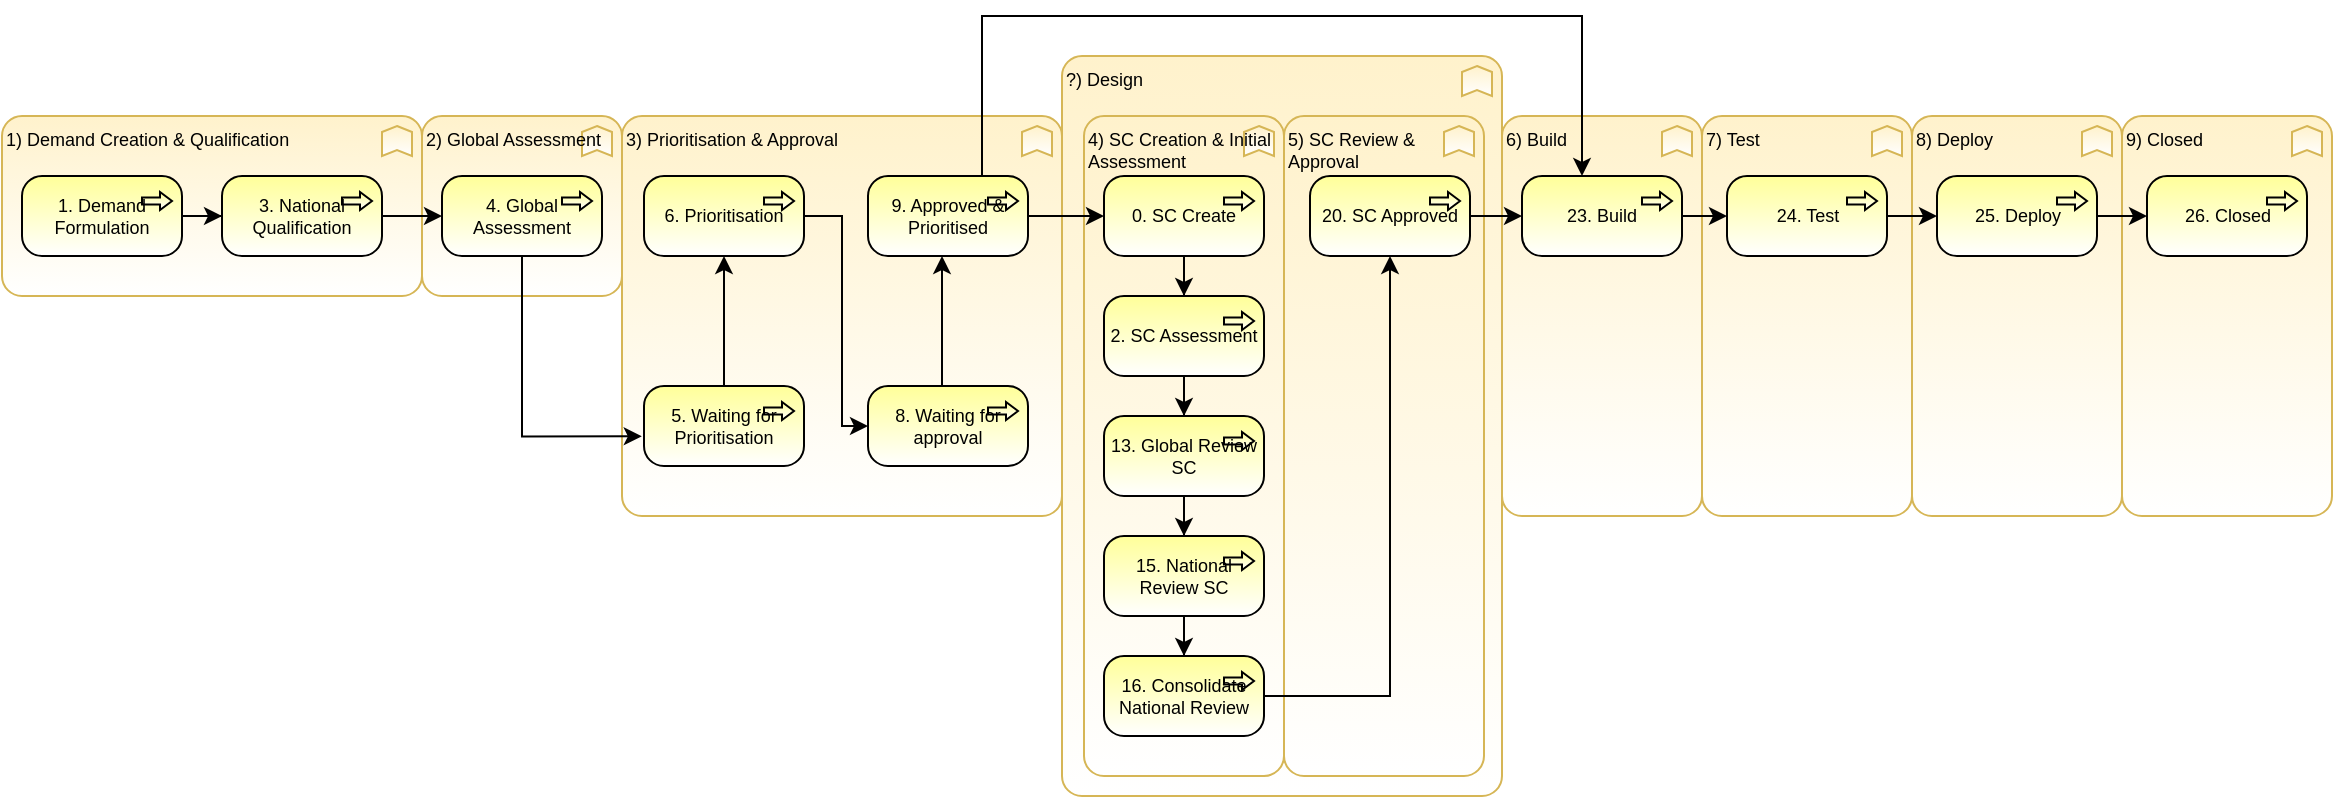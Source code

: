 <mxfile version="14.6.10" type="github" pages="2">
  <diagram id="prtHgNgQTEPvFCAcTncT" name="Page-1">
    <mxGraphModel dx="1442" dy="812" grid="1" gridSize="10" guides="1" tooltips="1" connect="1" arrows="1" fold="1" page="1" pageScale="1" pageWidth="1169" pageHeight="827" math="0" shadow="0">
      <root>
        <mxCell id="0" />
        <mxCell id="1" parent="0" />
        <mxCell id="kkAvzBFjIjQBJB4-EslT-38" value="?) Design" style="html=1;outlineConnect=0;whiteSpace=wrap;fillColor=#fff2cc;shape=mxgraph.archimate3.application;appType=func;archiType=rounded;fontSize=9;align=left;strokeColor=#d6b656;gradientColor=#ffffff;verticalAlign=top;" vertex="1" parent="1">
          <mxGeometry x="530" y="50" width="220" height="370" as="geometry" />
        </mxCell>
        <mxCell id="kkAvzBFjIjQBJB4-EslT-34" value="4) SC Creation &amp;amp; Initial Assessment" style="html=1;outlineConnect=0;whiteSpace=wrap;fillColor=#fff2cc;shape=mxgraph.archimate3.application;appType=func;archiType=rounded;fontSize=9;align=left;strokeColor=#d6b656;gradientColor=#ffffff;verticalAlign=top;" vertex="1" parent="1">
          <mxGeometry x="541" y="80" width="100" height="330" as="geometry" />
        </mxCell>
        <mxCell id="kkAvzBFjIjQBJB4-EslT-35" value="5) SC Review &amp;amp; Approval" style="html=1;outlineConnect=0;whiteSpace=wrap;fillColor=#fff2cc;shape=mxgraph.archimate3.application;appType=func;archiType=rounded;fontSize=9;align=left;strokeColor=#d6b656;gradientColor=#ffffff;verticalAlign=top;" vertex="1" parent="1">
          <mxGeometry x="641" y="80" width="100" height="330" as="geometry" />
        </mxCell>
        <mxCell id="kkAvzBFjIjQBJB4-EslT-33" value="9) Closed" style="html=1;outlineConnect=0;whiteSpace=wrap;fillColor=#fff2cc;shape=mxgraph.archimate3.application;appType=func;archiType=rounded;fontSize=9;align=left;strokeColor=#d6b656;gradientColor=#ffffff;verticalAlign=top;" vertex="1" parent="1">
          <mxGeometry x="1060" y="80" width="105" height="200" as="geometry" />
        </mxCell>
        <mxCell id="kkAvzBFjIjQBJB4-EslT-32" value="8) Deploy" style="html=1;outlineConnect=0;whiteSpace=wrap;fillColor=#fff2cc;shape=mxgraph.archimate3.application;appType=func;archiType=rounded;fontSize=9;align=left;strokeColor=#d6b656;gradientColor=#ffffff;verticalAlign=top;" vertex="1" parent="1">
          <mxGeometry x="955" y="80" width="105" height="200" as="geometry" />
        </mxCell>
        <mxCell id="kkAvzBFjIjQBJB4-EslT-31" value="7) Test" style="html=1;outlineConnect=0;whiteSpace=wrap;fillColor=#fff2cc;shape=mxgraph.archimate3.application;appType=func;archiType=rounded;fontSize=9;align=left;strokeColor=#d6b656;gradientColor=#ffffff;verticalAlign=top;" vertex="1" parent="1">
          <mxGeometry x="850" y="80" width="105" height="200" as="geometry" />
        </mxCell>
        <mxCell id="kkAvzBFjIjQBJB4-EslT-30" value="6) Build" style="html=1;outlineConnect=0;whiteSpace=wrap;fillColor=#fff2cc;shape=mxgraph.archimate3.application;appType=func;archiType=rounded;fontSize=9;align=left;strokeColor=#d6b656;gradientColor=#ffffff;verticalAlign=top;" vertex="1" parent="1">
          <mxGeometry x="750" y="80" width="100" height="200" as="geometry" />
        </mxCell>
        <mxCell id="kkAvzBFjIjQBJB4-EslT-25" value="3) Prioritisation &amp;amp; Approval" style="html=1;outlineConnect=0;whiteSpace=wrap;fillColor=#fff2cc;shape=mxgraph.archimate3.application;appType=func;archiType=rounded;fontSize=9;align=left;strokeColor=#d6b656;gradientColor=#ffffff;verticalAlign=top;" vertex="1" parent="1">
          <mxGeometry x="310" y="80" width="220" height="200" as="geometry" />
        </mxCell>
        <mxCell id="kkAvzBFjIjQBJB4-EslT-24" value="2) Global Assessment" style="html=1;outlineConnect=0;whiteSpace=wrap;fillColor=#fff2cc;shape=mxgraph.archimate3.application;appType=func;archiType=rounded;fontSize=9;align=left;strokeColor=#d6b656;gradientColor=#ffffff;verticalAlign=top;" vertex="1" parent="1">
          <mxGeometry x="210" y="80" width="100" height="90" as="geometry" />
        </mxCell>
        <mxCell id="kkAvzBFjIjQBJB4-EslT-22" value="1) Demand Creation &amp;amp; Qualification" style="html=1;outlineConnect=0;whiteSpace=wrap;fillColor=#fff2cc;shape=mxgraph.archimate3.application;appType=func;archiType=rounded;fontSize=9;align=left;strokeColor=#d6b656;gradientColor=#ffffff;verticalAlign=top;" vertex="1" parent="1">
          <mxGeometry y="80" width="210" height="90" as="geometry" />
        </mxCell>
        <mxCell id="kkAvzBFjIjQBJB4-EslT-13" value="" style="edgeStyle=orthogonalEdgeStyle;rounded=0;orthogonalLoop=1;jettySize=auto;html=1;fontSize=9;" edge="1" parent="1" source="pSK2qEDxXkrErEkI7SS4-2" target="kkAvzBFjIjQBJB4-EslT-2">
          <mxGeometry relative="1" as="geometry" />
        </mxCell>
        <mxCell id="pSK2qEDxXkrErEkI7SS4-2" value="1. Demand Formulation" style="html=1;outlineConnect=0;whiteSpace=wrap;fillColor=#ffff99;shape=mxgraph.archimate3.application;appType=proc;archiType=rounded;gradientColor=#ffffff;fontSize=9;verticalAlign=middle;align=center;" vertex="1" parent="1">
          <mxGeometry x="10" y="110" width="80" height="40" as="geometry" />
        </mxCell>
        <mxCell id="kkAvzBFjIjQBJB4-EslT-14" value="" style="edgeStyle=orthogonalEdgeStyle;rounded=0;orthogonalLoop=1;jettySize=auto;html=1;fontSize=9;" edge="1" parent="1" source="kkAvzBFjIjQBJB4-EslT-2" target="kkAvzBFjIjQBJB4-EslT-3">
          <mxGeometry relative="1" as="geometry" />
        </mxCell>
        <mxCell id="kkAvzBFjIjQBJB4-EslT-2" value="3. National Qualification" style="html=1;outlineConnect=0;whiteSpace=wrap;fillColor=#ffff99;shape=mxgraph.archimate3.application;appType=proc;archiType=rounded;gradientColor=#ffffff;fontSize=9;" vertex="1" parent="1">
          <mxGeometry x="110" y="110" width="80" height="40" as="geometry" />
        </mxCell>
        <mxCell id="kkAvzBFjIjQBJB4-EslT-15" value="" style="edgeStyle=orthogonalEdgeStyle;rounded=0;orthogonalLoop=1;jettySize=auto;html=1;fontSize=9;entryX=-0.014;entryY=0.629;entryDx=0;entryDy=0;entryPerimeter=0;exitX=0.5;exitY=1;exitDx=0;exitDy=0;exitPerimeter=0;" edge="1" parent="1" source="kkAvzBFjIjQBJB4-EslT-3" target="kkAvzBFjIjQBJB4-EslT-26">
          <mxGeometry relative="1" as="geometry">
            <Array as="points">
              <mxPoint x="260" y="240" />
            </Array>
          </mxGeometry>
        </mxCell>
        <mxCell id="kkAvzBFjIjQBJB4-EslT-3" value="4. Global Assessment" style="html=1;outlineConnect=0;whiteSpace=wrap;fillColor=#ffff99;shape=mxgraph.archimate3.application;appType=proc;archiType=rounded;gradientColor=#ffffff;fontSize=9;" vertex="1" parent="1">
          <mxGeometry x="220" y="110" width="80" height="40" as="geometry" />
        </mxCell>
        <mxCell id="kkAvzBFjIjQBJB4-EslT-16" value="" style="edgeStyle=orthogonalEdgeStyle;rounded=0;orthogonalLoop=1;jettySize=auto;html=1;fontSize=9;entryX=0;entryY=0.5;entryDx=0;entryDy=0;entryPerimeter=0;" edge="1" parent="1" source="kkAvzBFjIjQBJB4-EslT-4" target="kkAvzBFjIjQBJB4-EslT-28">
          <mxGeometry relative="1" as="geometry">
            <Array as="points">
              <mxPoint x="420" y="130" />
              <mxPoint x="420" y="235" />
            </Array>
          </mxGeometry>
        </mxCell>
        <mxCell id="kkAvzBFjIjQBJB4-EslT-4" value="6. Prioritisation" style="html=1;outlineConnect=0;whiteSpace=wrap;fillColor=#ffff99;shape=mxgraph.archimate3.application;appType=proc;archiType=rounded;gradientColor=#ffffff;fontSize=9;" vertex="1" parent="1">
          <mxGeometry x="321" y="110" width="80" height="40" as="geometry" />
        </mxCell>
        <mxCell id="kkAvzBFjIjQBJB4-EslT-17" value="" style="edgeStyle=orthogonalEdgeStyle;rounded=0;orthogonalLoop=1;jettySize=auto;html=1;fontSize=9;" edge="1" parent="1" source="kkAvzBFjIjQBJB4-EslT-5" target="kkAvzBFjIjQBJB4-EslT-7">
          <mxGeometry relative="1" as="geometry">
            <Array as="points">
              <mxPoint x="490" y="30" />
              <mxPoint x="790" y="30" />
            </Array>
          </mxGeometry>
        </mxCell>
        <mxCell id="kkAvzBFjIjQBJB4-EslT-36" value="" style="edgeStyle=orthogonalEdgeStyle;rounded=0;orthogonalLoop=1;jettySize=auto;html=1;fontSize=9;entryX=0;entryY=0.5;entryDx=0;entryDy=0;entryPerimeter=0;" edge="1" parent="1" source="kkAvzBFjIjQBJB4-EslT-5" target="kkAvzBFjIjQBJB4-EslT-39">
          <mxGeometry relative="1" as="geometry">
            <mxPoint x="611" y="130.0" as="targetPoint" />
          </mxGeometry>
        </mxCell>
        <mxCell id="kkAvzBFjIjQBJB4-EslT-5" value="9. Approved &amp;amp; Prioritised" style="html=1;outlineConnect=0;whiteSpace=wrap;fillColor=#ffff99;shape=mxgraph.archimate3.application;appType=proc;archiType=rounded;gradientColor=#ffffff;fontSize=9;" vertex="1" parent="1">
          <mxGeometry x="433" y="110" width="80" height="40" as="geometry" />
        </mxCell>
        <mxCell id="kkAvzBFjIjQBJB4-EslT-37" value="" style="edgeStyle=orthogonalEdgeStyle;rounded=0;orthogonalLoop=1;jettySize=auto;html=1;fontSize=9;" edge="1" parent="1" source="kkAvzBFjIjQBJB4-EslT-6" target="kkAvzBFjIjQBJB4-EslT-7">
          <mxGeometry relative="1" as="geometry" />
        </mxCell>
        <mxCell id="kkAvzBFjIjQBJB4-EslT-6" value="20. SC Approved" style="html=1;outlineConnect=0;whiteSpace=wrap;fillColor=#ffff99;shape=mxgraph.archimate3.application;appType=proc;archiType=rounded;gradientColor=#ffffff;fontSize=9;" vertex="1" parent="1">
          <mxGeometry x="654" y="110" width="80" height="40" as="geometry" />
        </mxCell>
        <mxCell id="kkAvzBFjIjQBJB4-EslT-19" value="" style="edgeStyle=orthogonalEdgeStyle;rounded=0;orthogonalLoop=1;jettySize=auto;html=1;fontSize=9;" edge="1" parent="1" source="kkAvzBFjIjQBJB4-EslT-7" target="kkAvzBFjIjQBJB4-EslT-8">
          <mxGeometry relative="1" as="geometry" />
        </mxCell>
        <mxCell id="kkAvzBFjIjQBJB4-EslT-7" value="23. Build" style="html=1;outlineConnect=0;whiteSpace=wrap;fillColor=#ffff99;shape=mxgraph.archimate3.application;appType=proc;archiType=rounded;gradientColor=#ffffff;fontSize=9;" vertex="1" parent="1">
          <mxGeometry x="760" y="110" width="80" height="40" as="geometry" />
        </mxCell>
        <mxCell id="kkAvzBFjIjQBJB4-EslT-20" value="" style="edgeStyle=orthogonalEdgeStyle;rounded=0;orthogonalLoop=1;jettySize=auto;html=1;fontSize=9;" edge="1" parent="1" source="kkAvzBFjIjQBJB4-EslT-8" target="kkAvzBFjIjQBJB4-EslT-9">
          <mxGeometry relative="1" as="geometry" />
        </mxCell>
        <mxCell id="kkAvzBFjIjQBJB4-EslT-8" value="24. Test" style="html=1;outlineConnect=0;whiteSpace=wrap;fillColor=#ffff99;shape=mxgraph.archimate3.application;appType=proc;archiType=rounded;gradientColor=#ffffff;fontSize=9;" vertex="1" parent="1">
          <mxGeometry x="862.5" y="110" width="80" height="40" as="geometry" />
        </mxCell>
        <mxCell id="kkAvzBFjIjQBJB4-EslT-21" value="" style="edgeStyle=orthogonalEdgeStyle;rounded=0;orthogonalLoop=1;jettySize=auto;html=1;fontSize=9;" edge="1" parent="1" source="kkAvzBFjIjQBJB4-EslT-9" target="kkAvzBFjIjQBJB4-EslT-10">
          <mxGeometry relative="1" as="geometry" />
        </mxCell>
        <mxCell id="kkAvzBFjIjQBJB4-EslT-9" value="25. Deploy" style="html=1;outlineConnect=0;whiteSpace=wrap;fillColor=#ffff99;shape=mxgraph.archimate3.application;appType=proc;archiType=rounded;gradientColor=#ffffff;fontSize=9;" vertex="1" parent="1">
          <mxGeometry x="967.5" y="110" width="80" height="40" as="geometry" />
        </mxCell>
        <mxCell id="kkAvzBFjIjQBJB4-EslT-10" value="26. Closed" style="html=1;outlineConnect=0;whiteSpace=wrap;fillColor=#ffff99;shape=mxgraph.archimate3.application;appType=proc;archiType=rounded;gradientColor=#ffffff;fontSize=9;" vertex="1" parent="1">
          <mxGeometry x="1072.5" y="110" width="80" height="40" as="geometry" />
        </mxCell>
        <mxCell id="kkAvzBFjIjQBJB4-EslT-27" value="" style="edgeStyle=orthogonalEdgeStyle;rounded=0;orthogonalLoop=1;jettySize=auto;html=1;fontSize=9;" edge="1" parent="1" source="kkAvzBFjIjQBJB4-EslT-26" target="kkAvzBFjIjQBJB4-EslT-4">
          <mxGeometry relative="1" as="geometry" />
        </mxCell>
        <mxCell id="kkAvzBFjIjQBJB4-EslT-26" value="5. Waiting for Prioritisation" style="html=1;outlineConnect=0;whiteSpace=wrap;fillColor=#ffff99;shape=mxgraph.archimate3.application;appType=proc;archiType=rounded;gradientColor=#ffffff;fontSize=9;" vertex="1" parent="1">
          <mxGeometry x="321" y="215" width="80" height="40" as="geometry" />
        </mxCell>
        <mxCell id="kkAvzBFjIjQBJB4-EslT-29" value="" style="edgeStyle=orthogonalEdgeStyle;rounded=0;orthogonalLoop=1;jettySize=auto;html=1;fontSize=9;" edge="1" parent="1" source="kkAvzBFjIjQBJB4-EslT-28" target="kkAvzBFjIjQBJB4-EslT-5">
          <mxGeometry relative="1" as="geometry">
            <Array as="points">
              <mxPoint x="470" y="190" />
              <mxPoint x="470" y="190" />
            </Array>
          </mxGeometry>
        </mxCell>
        <mxCell id="kkAvzBFjIjQBJB4-EslT-28" value="8. Waiting for approval" style="html=1;outlineConnect=0;whiteSpace=wrap;fillColor=#ffff99;shape=mxgraph.archimate3.application;appType=proc;archiType=rounded;gradientColor=#ffffff;fontSize=9;" vertex="1" parent="1">
          <mxGeometry x="433" y="215" width="80" height="40" as="geometry" />
        </mxCell>
        <mxCell id="kkAvzBFjIjQBJB4-EslT-41" value="" style="edgeStyle=orthogonalEdgeStyle;rounded=0;orthogonalLoop=1;jettySize=auto;html=1;fontSize=9;" edge="1" parent="1" source="kkAvzBFjIjQBJB4-EslT-39" target="kkAvzBFjIjQBJB4-EslT-40">
          <mxGeometry relative="1" as="geometry" />
        </mxCell>
        <mxCell id="kkAvzBFjIjQBJB4-EslT-39" value="0. SC Create" style="html=1;outlineConnect=0;whiteSpace=wrap;fillColor=#ffff99;shape=mxgraph.archimate3.application;appType=proc;archiType=rounded;gradientColor=#ffffff;fontSize=9;" vertex="1" parent="1">
          <mxGeometry x="551" y="110" width="80" height="40" as="geometry" />
        </mxCell>
        <mxCell id="kkAvzBFjIjQBJB4-EslT-43" value="" style="edgeStyle=orthogonalEdgeStyle;rounded=0;orthogonalLoop=1;jettySize=auto;html=1;fontSize=9;" edge="1" parent="1" source="kkAvzBFjIjQBJB4-EslT-40" target="kkAvzBFjIjQBJB4-EslT-42">
          <mxGeometry relative="1" as="geometry" />
        </mxCell>
        <mxCell id="kkAvzBFjIjQBJB4-EslT-40" value="2. SC Assessment" style="html=1;outlineConnect=0;whiteSpace=wrap;fillColor=#ffff99;shape=mxgraph.archimate3.application;appType=proc;archiType=rounded;gradientColor=#ffffff;fontSize=9;" vertex="1" parent="1">
          <mxGeometry x="551" y="170" width="80" height="40" as="geometry" />
        </mxCell>
        <mxCell id="kkAvzBFjIjQBJB4-EslT-45" value="" style="edgeStyle=orthogonalEdgeStyle;rounded=0;orthogonalLoop=1;jettySize=auto;html=1;fontSize=9;" edge="1" parent="1" source="kkAvzBFjIjQBJB4-EslT-42" target="kkAvzBFjIjQBJB4-EslT-44">
          <mxGeometry relative="1" as="geometry" />
        </mxCell>
        <mxCell id="kkAvzBFjIjQBJB4-EslT-42" value="13. Global Review SC" style="html=1;outlineConnect=0;whiteSpace=wrap;fillColor=#ffff99;shape=mxgraph.archimate3.application;appType=proc;archiType=rounded;gradientColor=#ffffff;fontSize=9;" vertex="1" parent="1">
          <mxGeometry x="551" y="230" width="80" height="40" as="geometry" />
        </mxCell>
        <mxCell id="kkAvzBFjIjQBJB4-EslT-47" value="" style="edgeStyle=orthogonalEdgeStyle;rounded=0;orthogonalLoop=1;jettySize=auto;html=1;fontSize=9;" edge="1" parent="1" source="kkAvzBFjIjQBJB4-EslT-44" target="kkAvzBFjIjQBJB4-EslT-46">
          <mxGeometry relative="1" as="geometry" />
        </mxCell>
        <mxCell id="kkAvzBFjIjQBJB4-EslT-44" value="15. National Review SC" style="html=1;outlineConnect=0;whiteSpace=wrap;fillColor=#ffff99;shape=mxgraph.archimate3.application;appType=proc;archiType=rounded;gradientColor=#ffffff;fontSize=9;" vertex="1" parent="1">
          <mxGeometry x="551" y="290" width="80" height="40" as="geometry" />
        </mxCell>
        <mxCell id="kkAvzBFjIjQBJB4-EslT-48" value="" style="edgeStyle=orthogonalEdgeStyle;rounded=0;orthogonalLoop=1;jettySize=auto;html=1;fontSize=9;" edge="1" parent="1" source="kkAvzBFjIjQBJB4-EslT-46" target="kkAvzBFjIjQBJB4-EslT-6">
          <mxGeometry relative="1" as="geometry" />
        </mxCell>
        <mxCell id="kkAvzBFjIjQBJB4-EslT-46" value="16. Consolidate National Review" style="html=1;outlineConnect=0;whiteSpace=wrap;fillColor=#ffff99;shape=mxgraph.archimate3.application;appType=proc;archiType=rounded;gradientColor=#ffffff;fontSize=9;" vertex="1" parent="1">
          <mxGeometry x="551" y="350" width="80" height="40" as="geometry" />
        </mxCell>
      </root>
    </mxGraphModel>
  </diagram>
  <diagram id="v-b3sAT221pwnqyll39n" name="Page-2">
    <mxGraphModel dx="1637" dy="1178" grid="1" gridSize="10" guides="1" tooltips="1" connect="1" arrows="1" fold="1" page="1" pageScale="1" pageWidth="1169" pageHeight="827" math="0" shadow="0">
      <root>
        <mxCell id="uWfKr8RefFhWnUi3p51r-0" />
        <mxCell id="uWfKr8RefFhWnUi3p51r-1" parent="uWfKr8RefFhWnUi3p51r-0" />
        <mxCell id="DIcJdFjjL4OBwgaZdVdM-0" value="Pool" style="swimlane;html=1;childLayout=stackLayout;resizeParent=1;resizeParentMax=0;horizontal=0;startSize=20;horizontalStack=0;" vertex="1" parent="uWfKr8RefFhWnUi3p51r-1">
          <mxGeometry x="120" y="120" width="450" height="360" as="geometry" />
        </mxCell>
        <mxCell id="DIcJdFjjL4OBwgaZdVdM-1" value="" style="edgeStyle=orthogonalEdgeStyle;rounded=0;orthogonalLoop=1;jettySize=auto;html=1;dashed=1;endArrow=none;endFill=0;" edge="1" parent="DIcJdFjjL4OBwgaZdVdM-0" source="DIcJdFjjL4OBwgaZdVdM-8" target="DIcJdFjjL4OBwgaZdVdM-14">
          <mxGeometry relative="1" as="geometry" />
        </mxCell>
        <mxCell id="DIcJdFjjL4OBwgaZdVdM-2" style="edgeStyle=orthogonalEdgeStyle;rounded=0;orthogonalLoop=1;jettySize=auto;html=1;endArrow=classic;endFill=1;" edge="1" parent="DIcJdFjjL4OBwgaZdVdM-0" source="DIcJdFjjL4OBwgaZdVdM-15" target="DIcJdFjjL4OBwgaZdVdM-10">
          <mxGeometry relative="1" as="geometry" />
        </mxCell>
        <mxCell id="DIcJdFjjL4OBwgaZdVdM-3" style="edgeStyle=orthogonalEdgeStyle;rounded=0;orthogonalLoop=1;jettySize=auto;html=1;endArrow=classic;endFill=1;" edge="1" parent="DIcJdFjjL4OBwgaZdVdM-0" source="DIcJdFjjL4OBwgaZdVdM-15" target="DIcJdFjjL4OBwgaZdVdM-18">
          <mxGeometry relative="1" as="geometry" />
        </mxCell>
        <mxCell id="DIcJdFjjL4OBwgaZdVdM-4" style="edgeStyle=orthogonalEdgeStyle;rounded=0;orthogonalLoop=1;jettySize=auto;html=1;endArrow=classic;endFill=1;" edge="1" parent="DIcJdFjjL4OBwgaZdVdM-0" source="DIcJdFjjL4OBwgaZdVdM-14" target="DIcJdFjjL4OBwgaZdVdM-19">
          <mxGeometry relative="1" as="geometry">
            <Array as="points">
              <mxPoint x="180" y="340" />
              <mxPoint x="400" y="340" />
            </Array>
          </mxGeometry>
        </mxCell>
        <mxCell id="DIcJdFjjL4OBwgaZdVdM-5" value="Lane 1" style="swimlane;html=1;startSize=20;horizontal=0;" vertex="1" parent="DIcJdFjjL4OBwgaZdVdM-0">
          <mxGeometry x="20" width="430" height="120" as="geometry" />
        </mxCell>
        <mxCell id="DIcJdFjjL4OBwgaZdVdM-6" value="" style="edgeStyle=orthogonalEdgeStyle;rounded=0;orthogonalLoop=1;jettySize=auto;html=1;" edge="1" parent="DIcJdFjjL4OBwgaZdVdM-5" source="DIcJdFjjL4OBwgaZdVdM-7" target="DIcJdFjjL4OBwgaZdVdM-8">
          <mxGeometry relative="1" as="geometry" />
        </mxCell>
        <mxCell id="DIcJdFjjL4OBwgaZdVdM-7" value="" style="ellipse;whiteSpace=wrap;html=1;" vertex="1" parent="DIcJdFjjL4OBwgaZdVdM-5">
          <mxGeometry x="40" y="40" width="40" height="40" as="geometry" />
        </mxCell>
        <mxCell id="DIcJdFjjL4OBwgaZdVdM-8" value="" style="rounded=0;whiteSpace=wrap;html=1;fontFamily=Helvetica;fontSize=12;fontColor=#000000;align=center;" vertex="1" parent="DIcJdFjjL4OBwgaZdVdM-5">
          <mxGeometry x="120" y="30" width="80" height="60" as="geometry" />
        </mxCell>
        <mxCell id="DIcJdFjjL4OBwgaZdVdM-9" value="" style="edgeStyle=orthogonalEdgeStyle;rounded=0;orthogonalLoop=1;jettySize=auto;html=1;endArrow=classic;endFill=1;" edge="1" parent="DIcJdFjjL4OBwgaZdVdM-5" source="DIcJdFjjL4OBwgaZdVdM-10" target="DIcJdFjjL4OBwgaZdVdM-11">
          <mxGeometry relative="1" as="geometry" />
        </mxCell>
        <mxCell id="DIcJdFjjL4OBwgaZdVdM-10" value="" style="rounded=0;whiteSpace=wrap;html=1;fontFamily=Helvetica;fontSize=12;fontColor=#000000;align=center;" vertex="1" parent="DIcJdFjjL4OBwgaZdVdM-5">
          <mxGeometry x="240" y="30" width="80" height="60" as="geometry" />
        </mxCell>
        <mxCell id="DIcJdFjjL4OBwgaZdVdM-11" value="" style="ellipse;whiteSpace=wrap;html=1;" vertex="1" parent="DIcJdFjjL4OBwgaZdVdM-5">
          <mxGeometry x="360" y="40" width="40" height="40" as="geometry" />
        </mxCell>
        <mxCell id="DIcJdFjjL4OBwgaZdVdM-12" value="Lane 2" style="swimlane;html=1;startSize=20;horizontal=0;" vertex="1" parent="DIcJdFjjL4OBwgaZdVdM-0">
          <mxGeometry x="20" y="120" width="430" height="120" as="geometry" />
        </mxCell>
        <mxCell id="DIcJdFjjL4OBwgaZdVdM-13" value="" style="edgeStyle=orthogonalEdgeStyle;rounded=0;orthogonalLoop=1;jettySize=auto;html=1;endArrow=classic;endFill=1;" edge="1" parent="DIcJdFjjL4OBwgaZdVdM-12" source="DIcJdFjjL4OBwgaZdVdM-14" target="DIcJdFjjL4OBwgaZdVdM-15">
          <mxGeometry relative="1" as="geometry" />
        </mxCell>
        <mxCell id="DIcJdFjjL4OBwgaZdVdM-14" value="" style="rounded=0;whiteSpace=wrap;html=1;fontFamily=Helvetica;fontSize=12;fontColor=#000000;align=center;" vertex="1" parent="DIcJdFjjL4OBwgaZdVdM-12">
          <mxGeometry x="120" y="30" width="80" height="60" as="geometry" />
        </mxCell>
        <mxCell id="DIcJdFjjL4OBwgaZdVdM-15" value="" style="rhombus;whiteSpace=wrap;html=1;fontFamily=Helvetica;fontSize=12;fontColor=#000000;align=center;" vertex="1" parent="DIcJdFjjL4OBwgaZdVdM-12">
          <mxGeometry x="260" y="40" width="40" height="40" as="geometry" />
        </mxCell>
        <mxCell id="DIcJdFjjL4OBwgaZdVdM-16" value="Lane 3" style="swimlane;html=1;startSize=20;horizontal=0;" vertex="1" parent="DIcJdFjjL4OBwgaZdVdM-0">
          <mxGeometry x="20" y="240" width="430" height="120" as="geometry" />
        </mxCell>
        <mxCell id="DIcJdFjjL4OBwgaZdVdM-17" value="" style="edgeStyle=orthogonalEdgeStyle;rounded=0;orthogonalLoop=1;jettySize=auto;html=1;endArrow=classic;endFill=1;" edge="1" parent="DIcJdFjjL4OBwgaZdVdM-16" source="DIcJdFjjL4OBwgaZdVdM-18" target="DIcJdFjjL4OBwgaZdVdM-19">
          <mxGeometry relative="1" as="geometry" />
        </mxCell>
        <mxCell id="DIcJdFjjL4OBwgaZdVdM-18" value="" style="rounded=0;whiteSpace=wrap;html=1;fontFamily=Helvetica;fontSize=12;fontColor=#000000;align=center;" vertex="1" parent="DIcJdFjjL4OBwgaZdVdM-16">
          <mxGeometry x="240" y="20" width="80" height="60" as="geometry" />
        </mxCell>
        <mxCell id="DIcJdFjjL4OBwgaZdVdM-19" value="" style="rhombus;whiteSpace=wrap;html=1;fontFamily=Helvetica;fontSize=12;fontColor=#000000;align=center;" vertex="1" parent="DIcJdFjjL4OBwgaZdVdM-16">
          <mxGeometry x="360" y="30" width="40" height="40" as="geometry" />
        </mxCell>
      </root>
    </mxGraphModel>
  </diagram>
</mxfile>
